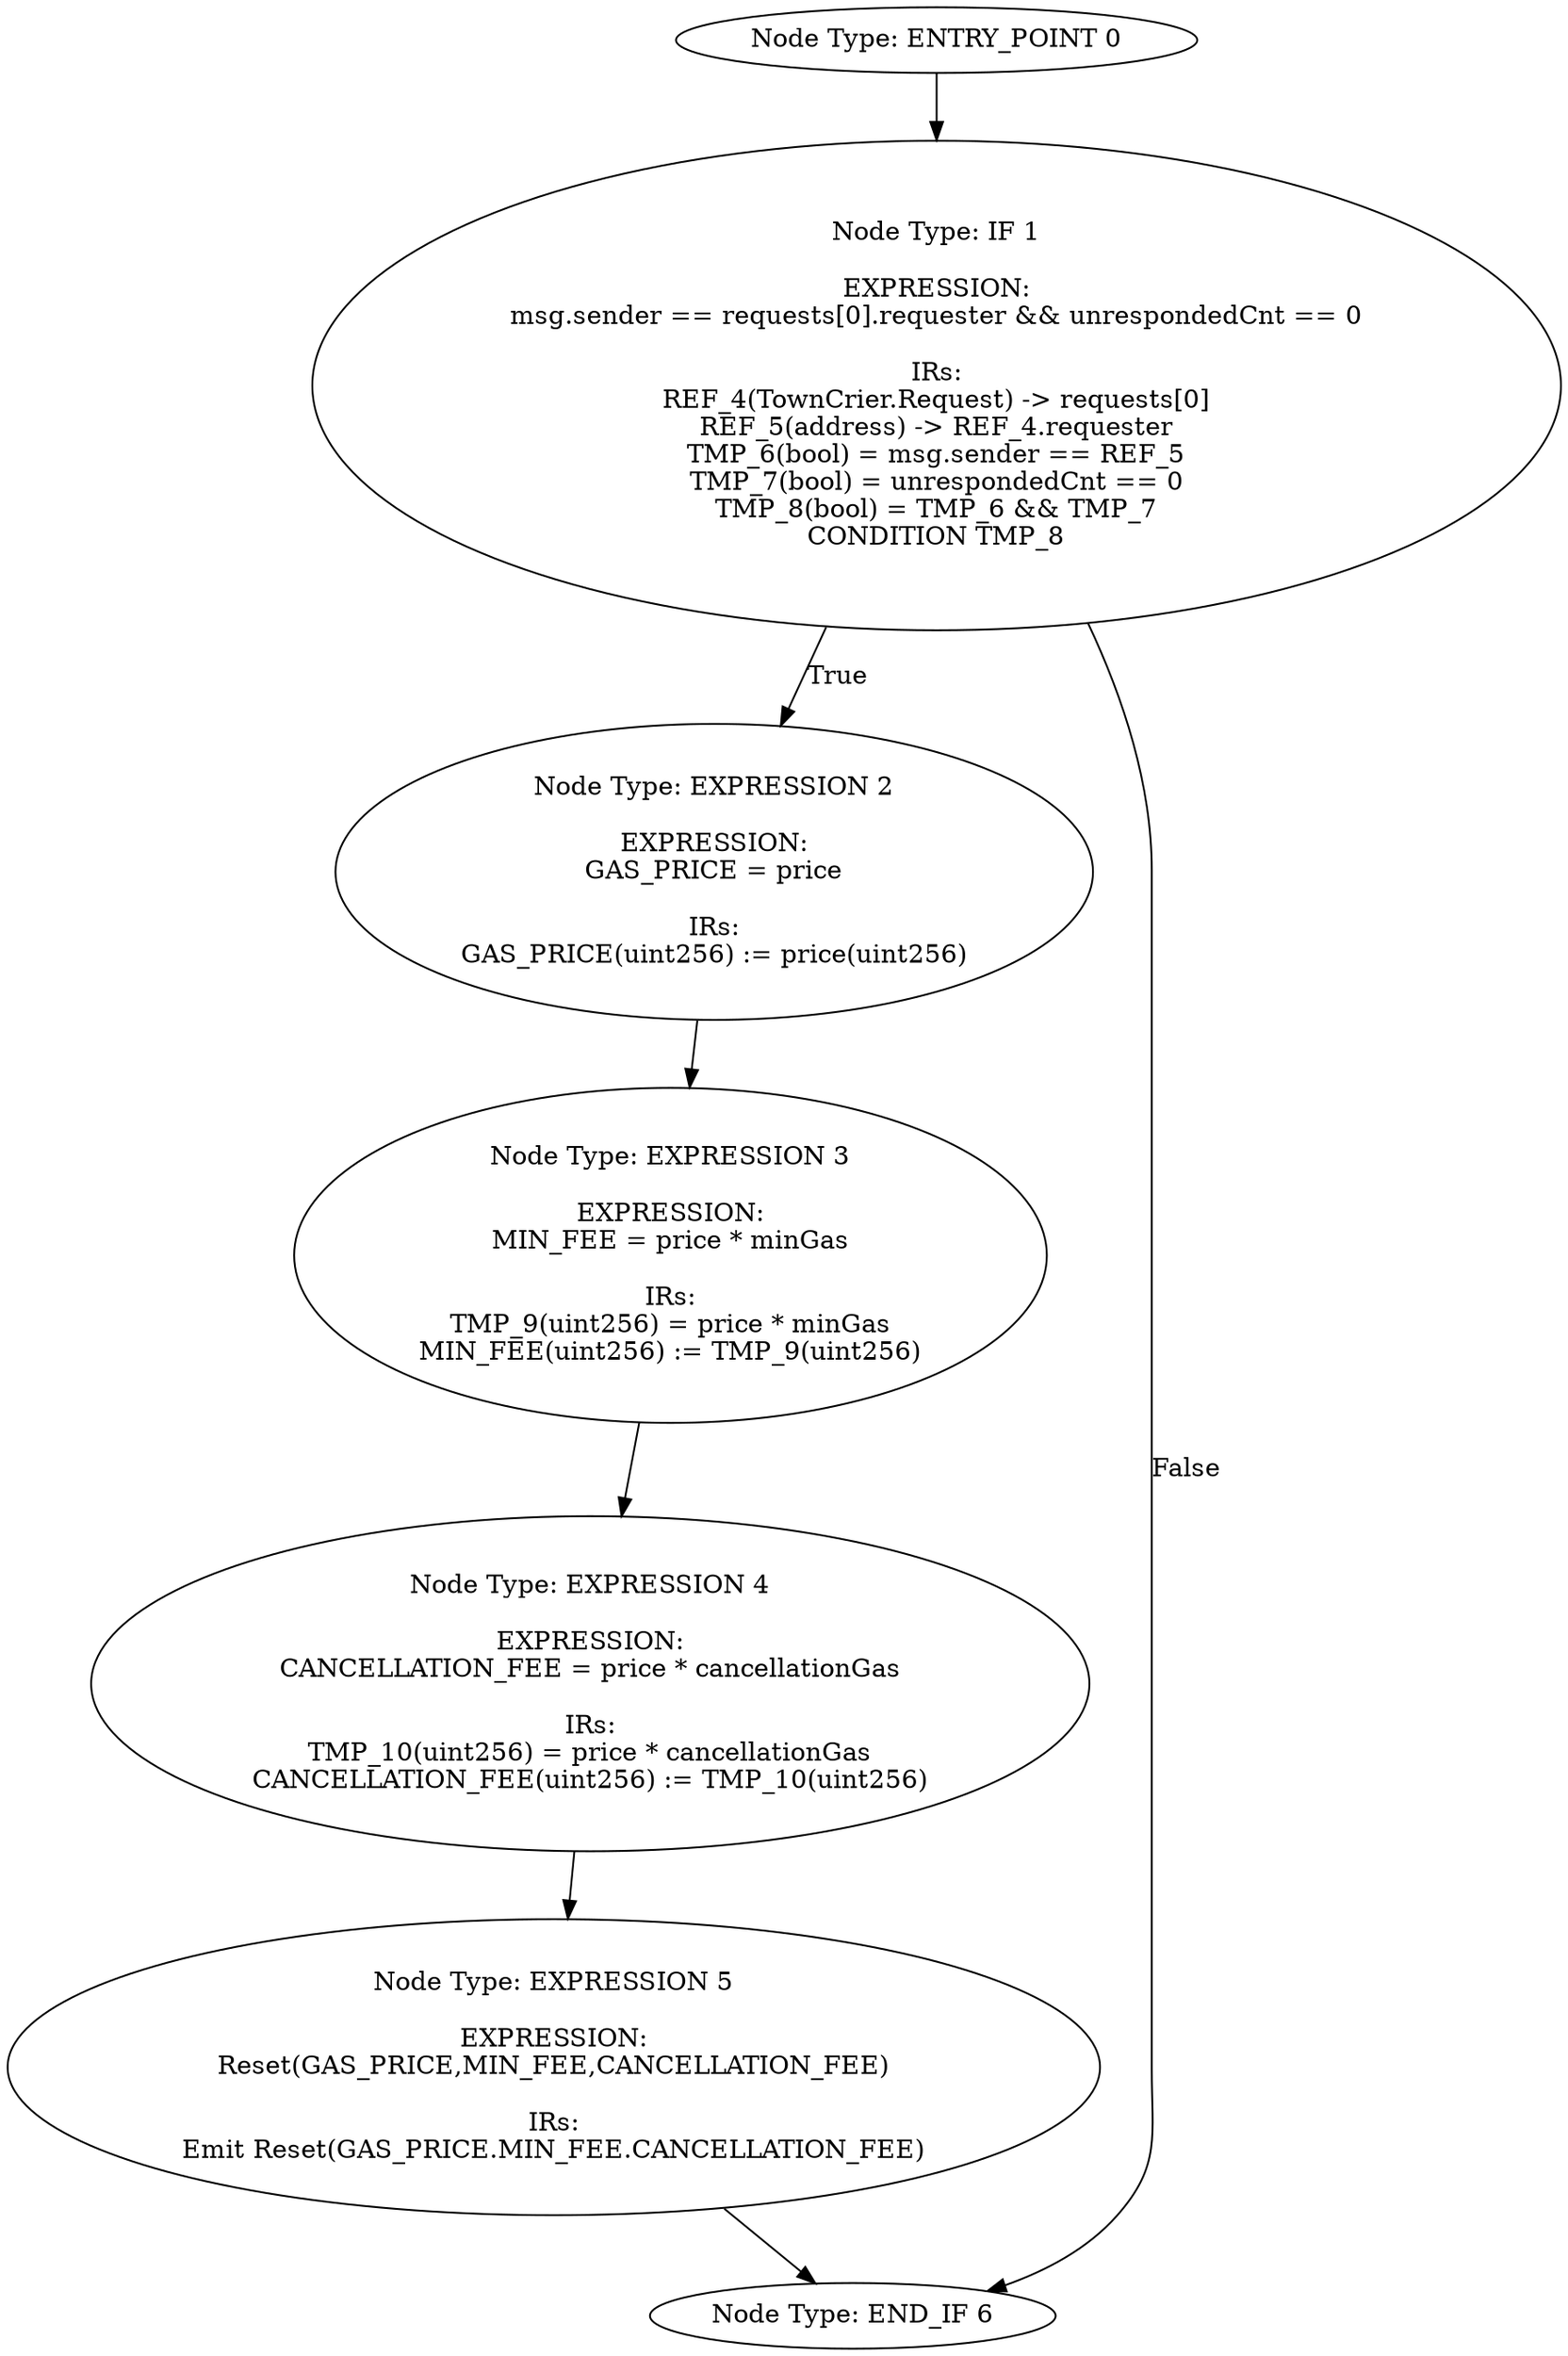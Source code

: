 digraph{
0[label="Node Type: ENTRY_POINT 0
"];
0->1;
1[label="Node Type: IF 1

EXPRESSION:
msg.sender == requests[0].requester && unrespondedCnt == 0

IRs:
REF_4(TownCrier.Request) -> requests[0]
REF_5(address) -> REF_4.requester
TMP_6(bool) = msg.sender == REF_5
TMP_7(bool) = unrespondedCnt == 0
TMP_8(bool) = TMP_6 && TMP_7
CONDITION TMP_8"];
1->2[label="True"];
1->6[label="False"];
2[label="Node Type: EXPRESSION 2

EXPRESSION:
GAS_PRICE = price

IRs:
GAS_PRICE(uint256) := price(uint256)"];
2->3;
3[label="Node Type: EXPRESSION 3

EXPRESSION:
MIN_FEE = price * minGas

IRs:
TMP_9(uint256) = price * minGas
MIN_FEE(uint256) := TMP_9(uint256)"];
3->4;
4[label="Node Type: EXPRESSION 4

EXPRESSION:
CANCELLATION_FEE = price * cancellationGas

IRs:
TMP_10(uint256) = price * cancellationGas
CANCELLATION_FEE(uint256) := TMP_10(uint256)"];
4->5;
5[label="Node Type: EXPRESSION 5

EXPRESSION:
Reset(GAS_PRICE,MIN_FEE,CANCELLATION_FEE)

IRs:
Emit Reset(GAS_PRICE.MIN_FEE.CANCELLATION_FEE)"];
5->6;
6[label="Node Type: END_IF 6
"];
}
